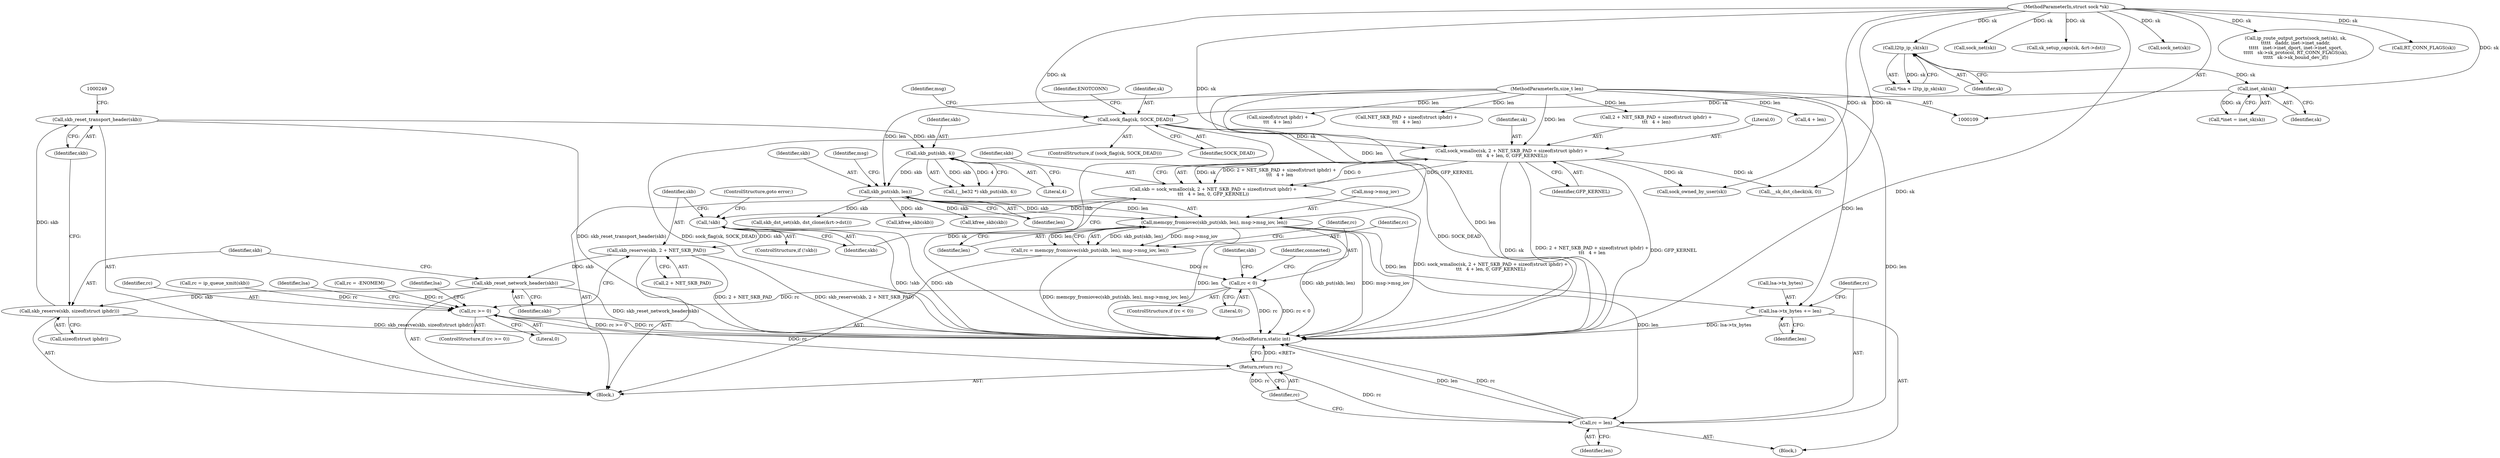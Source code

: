 digraph "0_linux_f6d8bd051c391c1c0458a30b2a7abcd939329259_34@API" {
"1000256" [label="(Call,memcpy_fromiovec(skb_put(skb, len), msg->msg_iov, len))"];
"1000257" [label="(Call,skb_put(skb, len))"];
"1000250" [label="(Call,skb_put(skb, 4))"];
"1000244" [label="(Call,skb_reset_transport_header(skb))"];
"1000240" [label="(Call,skb_reserve(skb, sizeof(struct iphdr)))"];
"1000238" [label="(Call,skb_reset_network_header(skb))"];
"1000233" [label="(Call,skb_reserve(skb, 2 + NET_SKB_PAD))"];
"1000230" [label="(Call,!skb)"];
"1000213" [label="(Call,skb = sock_wmalloc(sk, 2 + NET_SKB_PAD + sizeof(struct iphdr) +\n\t\t\t   4 + len, 0, GFP_KERNEL))"];
"1000215" [label="(Call,sock_wmalloc(sk, 2 + NET_SKB_PAD + sizeof(struct iphdr) +\n\t\t\t   4 + len, 0, GFP_KERNEL))"];
"1000137" [label="(Call,sock_flag(sk, SOCK_DEAD))"];
"1000125" [label="(Call,inet_sk(sk))"];
"1000120" [label="(Call,l2tp_ip_sk(sk))"];
"1000111" [label="(MethodParameterIn,struct sock *sk)"];
"1000113" [label="(MethodParameterIn,size_t len)"];
"1000254" [label="(Call,rc = memcpy_fromiovec(skb_put(skb, len), msg->msg_iov, len))"];
"1000265" [label="(Call,rc < 0)"];
"1000357" [label="(Call,rc >= 0)"];
"1000379" [label="(Return,return rc;)"];
"1000365" [label="(Call,lsa->tx_bytes += len)"];
"1000370" [label="(Call,rc = len)"];
"1000258" [label="(Identifier,skb)"];
"1000251" [label="(Identifier,skb)"];
"1000136" [label="(ControlStructure,if (sock_flag(sk, SOCK_DEAD)))"];
"1000228" [label="(Identifier,GFP_KERNEL)"];
"1000139" [label="(Identifier,SOCK_DEAD)"];
"1000142" [label="(Identifier,ENOTCONN)"];
"1000213" [label="(Call,skb = sock_wmalloc(sk, 2 + NET_SKB_PAD + sizeof(struct iphdr) +\n\t\t\t   4 + len, 0, GFP_KERNEL))"];
"1000260" [label="(Call,msg->msg_iov)"];
"1000121" [label="(Identifier,sk)"];
"1000269" [label="(Call,kfree_skb(skb))"];
"1000224" [label="(Call,4 + len)"];
"1000114" [label="(Block,)"];
"1000263" [label="(Identifier,len)"];
"1000313" [label="(Call,sock_net(sk))"];
"1000266" [label="(Identifier,rc)"];
"1000250" [label="(Call,skb_put(skb, 4))"];
"1000380" [label="(Identifier,rc)"];
"1000356" [label="(ControlStructure,if (rc >= 0))"];
"1000221" [label="(Call,sizeof(struct iphdr) +\n\t\t\t   4 + len)"];
"1000209" [label="(Call,rc = -ENOMEM)"];
"1000229" [label="(ControlStructure,if (!skb))"];
"1000370" [label="(Call,rc = len)"];
"1000261" [label="(Identifier,msg)"];
"1000244" [label="(Call,skb_reset_transport_header(skb))"];
"1000252" [label="(Literal,4)"];
"1000363" [label="(Identifier,lsa)"];
"1000125" [label="(Call,inet_sk(sk))"];
"1000344" [label="(Call,skb_dst_set(skb, dst_clone(&rt->dst)))"];
"1000238" [label="(Call,skb_reset_network_header(skb))"];
"1000255" [label="(Identifier,rc)"];
"1000231" [label="(Identifier,skb)"];
"1000371" [label="(Identifier,rc)"];
"1000215" [label="(Call,sock_wmalloc(sk, 2 + NET_SKB_PAD + sizeof(struct iphdr) +\n\t\t\t   4 + len, 0, GFP_KERNEL))"];
"1000338" [label="(Call,sk_setup_caps(sk, &rt->dst))"];
"1000365" [label="(Call,lsa->tx_bytes += len)"];
"1000358" [label="(Identifier,rc)"];
"1000386" [label="(Call,kfree_skb(skb))"];
"1000245" [label="(Identifier,skb)"];
"1000293" [label="(Call,sock_owned_by_user(sk))"];
"1000379" [label="(Return,return rc;)"];
"1000219" [label="(Call,NET_SKB_PAD + sizeof(struct iphdr) +\n\t\t\t   4 + len)"];
"1000111" [label="(MethodParameterIn,struct sock *sk)"];
"1000264" [label="(ControlStructure,if (rc < 0))"];
"1000227" [label="(Literal,0)"];
"1000383" [label="(Call,sock_net(sk))"];
"1000137" [label="(Call,sock_flag(sk, SOCK_DEAD))"];
"1000360" [label="(Block,)"];
"1000270" [label="(Identifier,skb)"];
"1000113" [label="(MethodParameterIn,size_t len)"];
"1000265" [label="(Call,rc < 0)"];
"1000138" [label="(Identifier,sk)"];
"1000278" [label="(Call,__sk_dst_check(sk, 0))"];
"1000230" [label="(Call,!skb)"];
"1000256" [label="(Call,memcpy_fromiovec(skb_put(skb, len), msg->msg_iov, len))"];
"1000118" [label="(Call,*lsa = l2tp_ip_sk(sk))"];
"1000351" [label="(Call,rc = ip_queue_xmit(skb))"];
"1000242" [label="(Call,sizeof(struct iphdr))"];
"1000357" [label="(Call,rc >= 0)"];
"1000235" [label="(Call,2 + NET_SKB_PAD)"];
"1000359" [label="(Literal,0)"];
"1000234" [label="(Identifier,skb)"];
"1000120" [label="(Call,l2tp_ip_sk(sk))"];
"1000232" [label="(ControlStructure,goto error;)"];
"1000126" [label="(Identifier,sk)"];
"1000233" [label="(Call,skb_reserve(skb, 2 + NET_SKB_PAD))"];
"1000267" [label="(Literal,0)"];
"1000273" [label="(Identifier,connected)"];
"1000216" [label="(Identifier,sk)"];
"1000312" [label="(Call,ip_route_output_ports(sock_net(sk), sk,\n\t\t\t\t\t   daddr, inet->inet_saddr,\n\t\t\t\t\t   inet->inet_dport, inet->inet_sport,\n\t\t\t\t\t   sk->sk_protocol, RT_CONN_FLAGS(sk),\n\t\t\t\t\t   sk->sk_bound_dev_if))"];
"1000369" [label="(Identifier,len)"];
"1000366" [label="(Call,lsa->tx_bytes)"];
"1000145" [label="(Identifier,msg)"];
"1000240" [label="(Call,skb_reserve(skb, sizeof(struct iphdr)))"];
"1000217" [label="(Call,2 + NET_SKB_PAD + sizeof(struct iphdr) +\n\t\t\t   4 + len)"];
"1000257" [label="(Call,skb_put(skb, len))"];
"1000372" [label="(Identifier,len)"];
"1000259" [label="(Identifier,len)"];
"1000329" [label="(Call,RT_CONN_FLAGS(sk))"];
"1000254" [label="(Call,rc = memcpy_fromiovec(skb_put(skb, len), msg->msg_iov, len))"];
"1000241" [label="(Identifier,skb)"];
"1000391" [label="(MethodReturn,static int)"];
"1000239" [label="(Identifier,skb)"];
"1000214" [label="(Identifier,skb)"];
"1000377" [label="(Identifier,lsa)"];
"1000123" [label="(Call,*inet = inet_sk(sk))"];
"1000248" [label="(Call,(__be32 *) skb_put(skb, 4))"];
"1000256" -> "1000254"  [label="AST: "];
"1000256" -> "1000263"  [label="CFG: "];
"1000257" -> "1000256"  [label="AST: "];
"1000260" -> "1000256"  [label="AST: "];
"1000263" -> "1000256"  [label="AST: "];
"1000254" -> "1000256"  [label="CFG: "];
"1000256" -> "1000391"  [label="DDG: msg->msg_iov"];
"1000256" -> "1000391"  [label="DDG: len"];
"1000256" -> "1000391"  [label="DDG: skb_put(skb, len)"];
"1000256" -> "1000254"  [label="DDG: skb_put(skb, len)"];
"1000256" -> "1000254"  [label="DDG: msg->msg_iov"];
"1000256" -> "1000254"  [label="DDG: len"];
"1000257" -> "1000256"  [label="DDG: skb"];
"1000257" -> "1000256"  [label="DDG: len"];
"1000113" -> "1000256"  [label="DDG: len"];
"1000256" -> "1000365"  [label="DDG: len"];
"1000256" -> "1000370"  [label="DDG: len"];
"1000257" -> "1000259"  [label="CFG: "];
"1000258" -> "1000257"  [label="AST: "];
"1000259" -> "1000257"  [label="AST: "];
"1000261" -> "1000257"  [label="CFG: "];
"1000250" -> "1000257"  [label="DDG: skb"];
"1000113" -> "1000257"  [label="DDG: len"];
"1000257" -> "1000269"  [label="DDG: skb"];
"1000257" -> "1000344"  [label="DDG: skb"];
"1000257" -> "1000386"  [label="DDG: skb"];
"1000250" -> "1000248"  [label="AST: "];
"1000250" -> "1000252"  [label="CFG: "];
"1000251" -> "1000250"  [label="AST: "];
"1000252" -> "1000250"  [label="AST: "];
"1000248" -> "1000250"  [label="CFG: "];
"1000250" -> "1000248"  [label="DDG: skb"];
"1000250" -> "1000248"  [label="DDG: 4"];
"1000244" -> "1000250"  [label="DDG: skb"];
"1000244" -> "1000114"  [label="AST: "];
"1000244" -> "1000245"  [label="CFG: "];
"1000245" -> "1000244"  [label="AST: "];
"1000249" -> "1000244"  [label="CFG: "];
"1000244" -> "1000391"  [label="DDG: skb_reset_transport_header(skb)"];
"1000240" -> "1000244"  [label="DDG: skb"];
"1000240" -> "1000114"  [label="AST: "];
"1000240" -> "1000242"  [label="CFG: "];
"1000241" -> "1000240"  [label="AST: "];
"1000242" -> "1000240"  [label="AST: "];
"1000245" -> "1000240"  [label="CFG: "];
"1000240" -> "1000391"  [label="DDG: skb_reserve(skb, sizeof(struct iphdr))"];
"1000238" -> "1000240"  [label="DDG: skb"];
"1000238" -> "1000114"  [label="AST: "];
"1000238" -> "1000239"  [label="CFG: "];
"1000239" -> "1000238"  [label="AST: "];
"1000241" -> "1000238"  [label="CFG: "];
"1000238" -> "1000391"  [label="DDG: skb_reset_network_header(skb)"];
"1000233" -> "1000238"  [label="DDG: skb"];
"1000233" -> "1000114"  [label="AST: "];
"1000233" -> "1000235"  [label="CFG: "];
"1000234" -> "1000233"  [label="AST: "];
"1000235" -> "1000233"  [label="AST: "];
"1000239" -> "1000233"  [label="CFG: "];
"1000233" -> "1000391"  [label="DDG: skb_reserve(skb, 2 + NET_SKB_PAD)"];
"1000233" -> "1000391"  [label="DDG: 2 + NET_SKB_PAD"];
"1000230" -> "1000233"  [label="DDG: skb"];
"1000230" -> "1000229"  [label="AST: "];
"1000230" -> "1000231"  [label="CFG: "];
"1000231" -> "1000230"  [label="AST: "];
"1000232" -> "1000230"  [label="CFG: "];
"1000234" -> "1000230"  [label="CFG: "];
"1000230" -> "1000391"  [label="DDG: skb"];
"1000230" -> "1000391"  [label="DDG: !skb"];
"1000213" -> "1000230"  [label="DDG: skb"];
"1000213" -> "1000114"  [label="AST: "];
"1000213" -> "1000215"  [label="CFG: "];
"1000214" -> "1000213"  [label="AST: "];
"1000215" -> "1000213"  [label="AST: "];
"1000231" -> "1000213"  [label="CFG: "];
"1000213" -> "1000391"  [label="DDG: sock_wmalloc(sk, 2 + NET_SKB_PAD + sizeof(struct iphdr) +\n\t\t\t   4 + len, 0, GFP_KERNEL)"];
"1000215" -> "1000213"  [label="DDG: sk"];
"1000215" -> "1000213"  [label="DDG: 2 + NET_SKB_PAD + sizeof(struct iphdr) +\n\t\t\t   4 + len"];
"1000215" -> "1000213"  [label="DDG: 0"];
"1000215" -> "1000213"  [label="DDG: GFP_KERNEL"];
"1000215" -> "1000228"  [label="CFG: "];
"1000216" -> "1000215"  [label="AST: "];
"1000217" -> "1000215"  [label="AST: "];
"1000227" -> "1000215"  [label="AST: "];
"1000228" -> "1000215"  [label="AST: "];
"1000215" -> "1000391"  [label="DDG: sk"];
"1000215" -> "1000391"  [label="DDG: 2 + NET_SKB_PAD + sizeof(struct iphdr) +\n\t\t\t   4 + len"];
"1000215" -> "1000391"  [label="DDG: GFP_KERNEL"];
"1000137" -> "1000215"  [label="DDG: sk"];
"1000111" -> "1000215"  [label="DDG: sk"];
"1000113" -> "1000215"  [label="DDG: len"];
"1000215" -> "1000278"  [label="DDG: sk"];
"1000215" -> "1000293"  [label="DDG: sk"];
"1000137" -> "1000136"  [label="AST: "];
"1000137" -> "1000139"  [label="CFG: "];
"1000138" -> "1000137"  [label="AST: "];
"1000139" -> "1000137"  [label="AST: "];
"1000142" -> "1000137"  [label="CFG: "];
"1000145" -> "1000137"  [label="CFG: "];
"1000137" -> "1000391"  [label="DDG: SOCK_DEAD"];
"1000137" -> "1000391"  [label="DDG: sk"];
"1000137" -> "1000391"  [label="DDG: sock_flag(sk, SOCK_DEAD)"];
"1000125" -> "1000137"  [label="DDG: sk"];
"1000111" -> "1000137"  [label="DDG: sk"];
"1000125" -> "1000123"  [label="AST: "];
"1000125" -> "1000126"  [label="CFG: "];
"1000126" -> "1000125"  [label="AST: "];
"1000123" -> "1000125"  [label="CFG: "];
"1000125" -> "1000123"  [label="DDG: sk"];
"1000120" -> "1000125"  [label="DDG: sk"];
"1000111" -> "1000125"  [label="DDG: sk"];
"1000120" -> "1000118"  [label="AST: "];
"1000120" -> "1000121"  [label="CFG: "];
"1000121" -> "1000120"  [label="AST: "];
"1000118" -> "1000120"  [label="CFG: "];
"1000120" -> "1000118"  [label="DDG: sk"];
"1000111" -> "1000120"  [label="DDG: sk"];
"1000111" -> "1000109"  [label="AST: "];
"1000111" -> "1000391"  [label="DDG: sk"];
"1000111" -> "1000278"  [label="DDG: sk"];
"1000111" -> "1000293"  [label="DDG: sk"];
"1000111" -> "1000313"  [label="DDG: sk"];
"1000111" -> "1000312"  [label="DDG: sk"];
"1000111" -> "1000329"  [label="DDG: sk"];
"1000111" -> "1000338"  [label="DDG: sk"];
"1000111" -> "1000383"  [label="DDG: sk"];
"1000113" -> "1000109"  [label="AST: "];
"1000113" -> "1000391"  [label="DDG: len"];
"1000113" -> "1000217"  [label="DDG: len"];
"1000113" -> "1000219"  [label="DDG: len"];
"1000113" -> "1000221"  [label="DDG: len"];
"1000113" -> "1000224"  [label="DDG: len"];
"1000113" -> "1000365"  [label="DDG: len"];
"1000113" -> "1000370"  [label="DDG: len"];
"1000254" -> "1000114"  [label="AST: "];
"1000255" -> "1000254"  [label="AST: "];
"1000266" -> "1000254"  [label="CFG: "];
"1000254" -> "1000391"  [label="DDG: memcpy_fromiovec(skb_put(skb, len), msg->msg_iov, len)"];
"1000254" -> "1000265"  [label="DDG: rc"];
"1000265" -> "1000264"  [label="AST: "];
"1000265" -> "1000267"  [label="CFG: "];
"1000266" -> "1000265"  [label="AST: "];
"1000267" -> "1000265"  [label="AST: "];
"1000270" -> "1000265"  [label="CFG: "];
"1000273" -> "1000265"  [label="CFG: "];
"1000265" -> "1000391"  [label="DDG: rc < 0"];
"1000265" -> "1000391"  [label="DDG: rc"];
"1000265" -> "1000357"  [label="DDG: rc"];
"1000357" -> "1000356"  [label="AST: "];
"1000357" -> "1000359"  [label="CFG: "];
"1000358" -> "1000357"  [label="AST: "];
"1000359" -> "1000357"  [label="AST: "];
"1000363" -> "1000357"  [label="CFG: "];
"1000377" -> "1000357"  [label="CFG: "];
"1000357" -> "1000391"  [label="DDG: rc >= 0"];
"1000357" -> "1000391"  [label="DDG: rc"];
"1000209" -> "1000357"  [label="DDG: rc"];
"1000351" -> "1000357"  [label="DDG: rc"];
"1000357" -> "1000379"  [label="DDG: rc"];
"1000379" -> "1000114"  [label="AST: "];
"1000379" -> "1000380"  [label="CFG: "];
"1000380" -> "1000379"  [label="AST: "];
"1000391" -> "1000379"  [label="CFG: "];
"1000379" -> "1000391"  [label="DDG: <RET>"];
"1000380" -> "1000379"  [label="DDG: rc"];
"1000370" -> "1000379"  [label="DDG: rc"];
"1000365" -> "1000360"  [label="AST: "];
"1000365" -> "1000369"  [label="CFG: "];
"1000366" -> "1000365"  [label="AST: "];
"1000369" -> "1000365"  [label="AST: "];
"1000371" -> "1000365"  [label="CFG: "];
"1000365" -> "1000391"  [label="DDG: lsa->tx_bytes"];
"1000370" -> "1000360"  [label="AST: "];
"1000370" -> "1000372"  [label="CFG: "];
"1000371" -> "1000370"  [label="AST: "];
"1000372" -> "1000370"  [label="AST: "];
"1000380" -> "1000370"  [label="CFG: "];
"1000370" -> "1000391"  [label="DDG: len"];
"1000370" -> "1000391"  [label="DDG: rc"];
}
